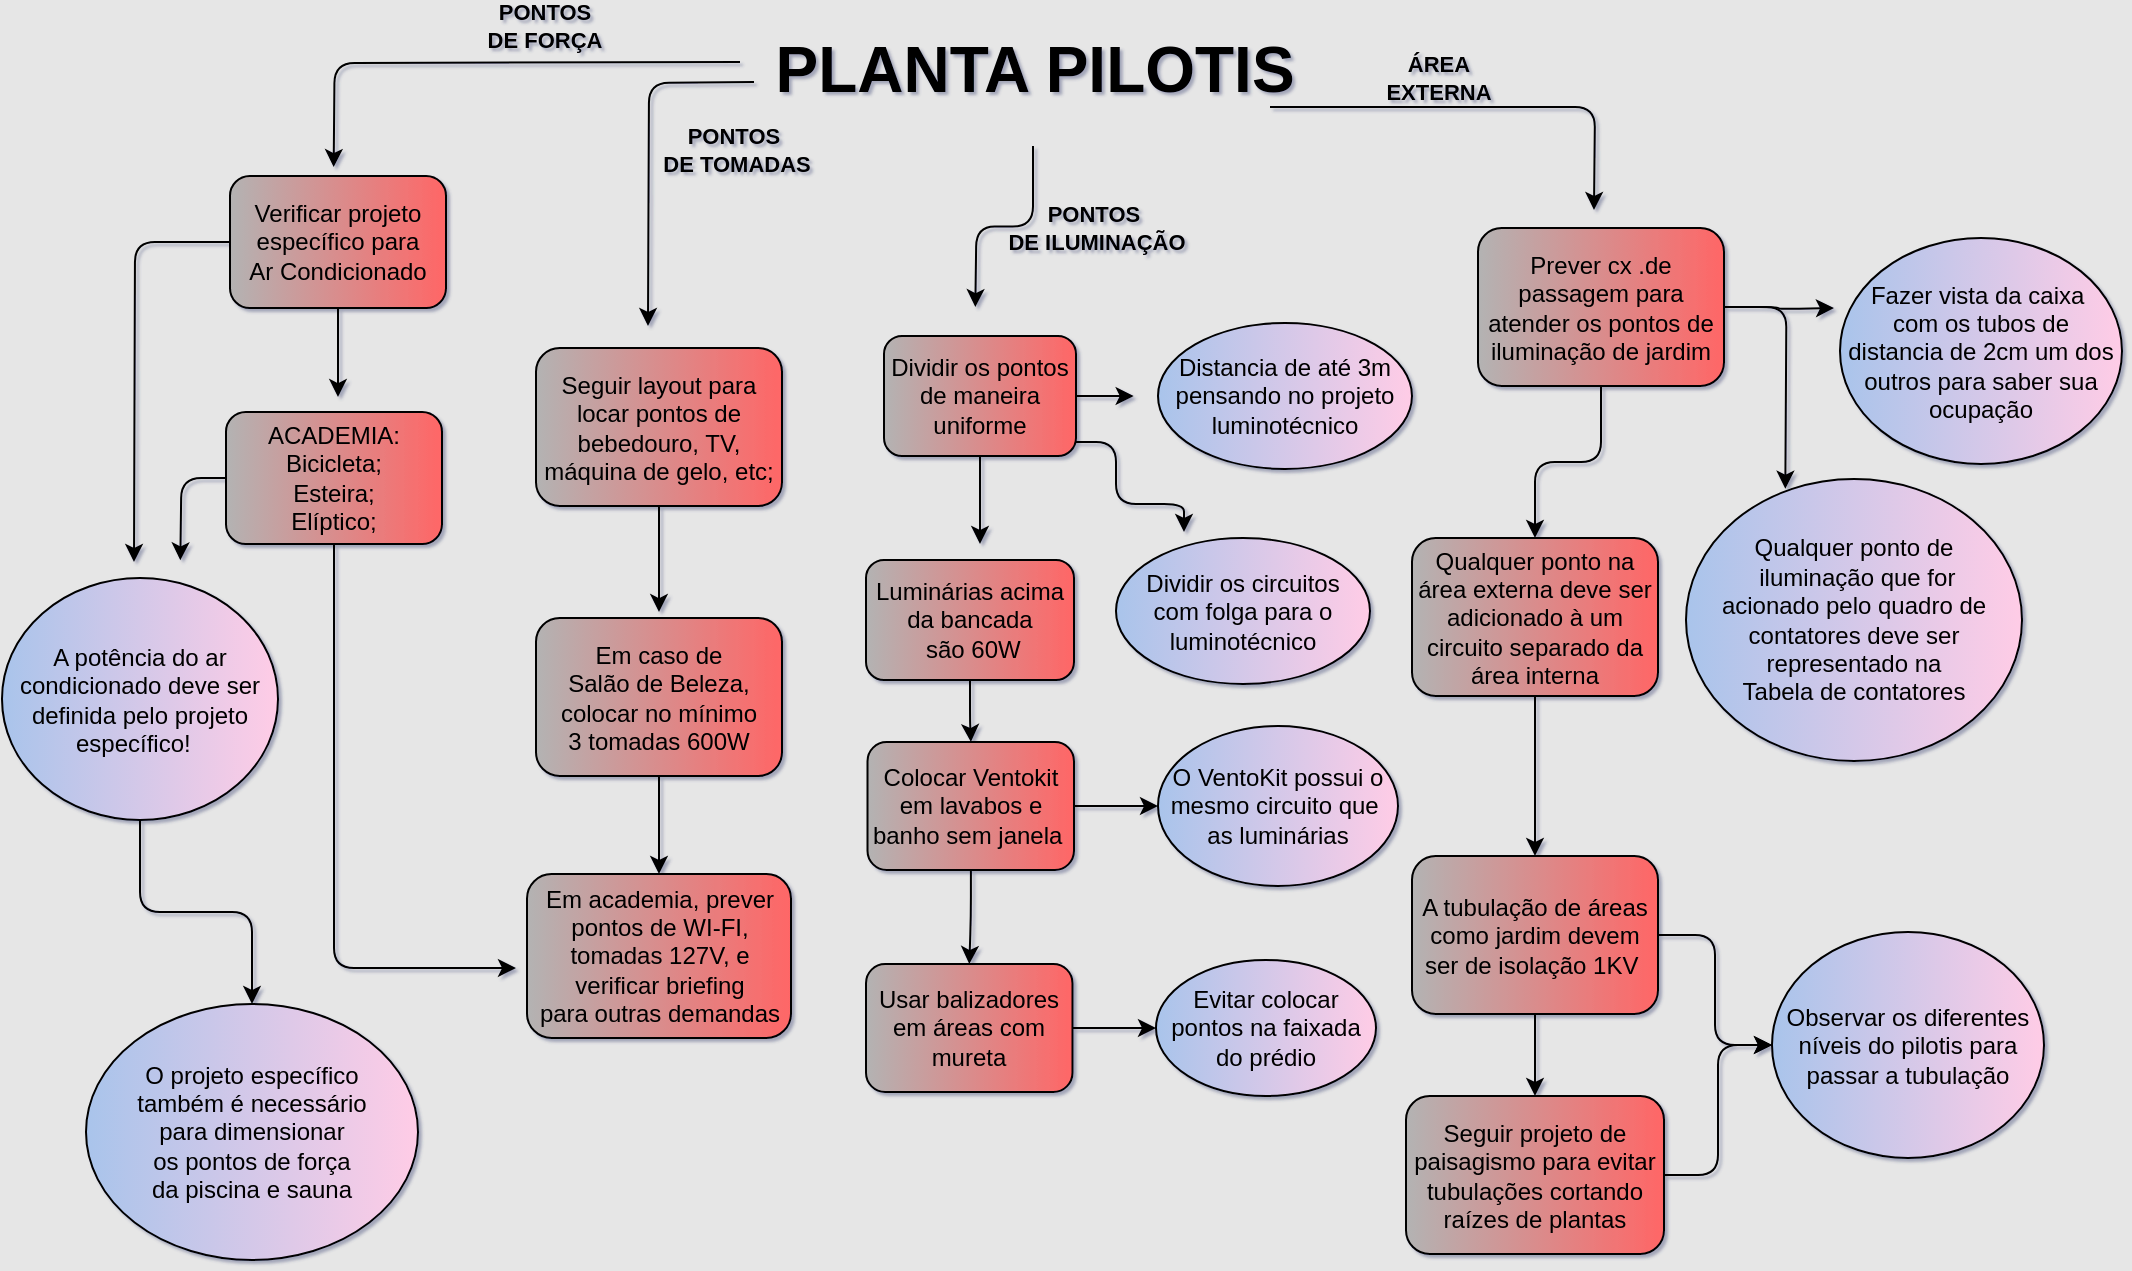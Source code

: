 <mxfile version="20.2.8" type="github">
  <diagram name="Page-1" id="8ce9d11a-91a2-4d17-14d8-a56ed91bf033">
    <mxGraphModel dx="1103" dy="542" grid="0" gridSize="10" guides="1" tooltips="1" connect="1" arrows="1" fold="1" page="1" pageScale="1" pageWidth="1100" pageHeight="850" background="#E6E6E6" math="0" shadow="1">
      <root>
        <mxCell id="0" />
        <mxCell id="1" parent="0" />
        <mxCell id="MHMpJZpw5D0zB8RGn0rr-78" style="edgeStyle=orthogonalEdgeStyle;rounded=1;orthogonalLoop=1;jettySize=auto;html=1;" edge="1" parent="1">
          <mxGeometry relative="1" as="geometry">
            <mxPoint x="193.836" y="98.505" as="targetPoint" />
            <mxPoint x="397" y="46" as="sourcePoint" />
          </mxGeometry>
        </mxCell>
        <mxCell id="MHMpJZpw5D0zB8RGn0rr-79" value="PONTOS&lt;br&gt;DE FORÇA" style="edgeLabel;html=1;align=center;verticalAlign=middle;resizable=0;points=[];labelBackgroundColor=none;fontStyle=1" vertex="1" connectable="0" parent="MHMpJZpw5D0zB8RGn0rr-78">
          <mxGeometry x="-0.433" y="2" relative="1" as="geometry">
            <mxPoint x="-26" y="-20" as="offset" />
          </mxGeometry>
        </mxCell>
        <mxCell id="MHMpJZpw5D0zB8RGn0rr-83" style="edgeStyle=orthogonalEdgeStyle;rounded=1;orthogonalLoop=1;jettySize=auto;html=1;strokeColor=#000000;" edge="1" parent="1">
          <mxGeometry relative="1" as="geometry">
            <mxPoint x="351" y="178" as="targetPoint" />
            <mxPoint x="404" y="56" as="sourcePoint" />
          </mxGeometry>
        </mxCell>
        <mxCell id="MHMpJZpw5D0zB8RGn0rr-85" value="PONTOS&amp;nbsp;&lt;br&gt;DE TOMADAS" style="edgeLabel;html=1;align=center;verticalAlign=middle;resizable=0;points=[];labelBackgroundColor=none;fontStyle=1" vertex="1" connectable="0" parent="MHMpJZpw5D0zB8RGn0rr-83">
          <mxGeometry x="0.121" y="2" relative="1" as="geometry">
            <mxPoint x="41" y="-12" as="offset" />
          </mxGeometry>
        </mxCell>
        <mxCell id="MHMpJZpw5D0zB8RGn0rr-119" style="edgeStyle=orthogonalEdgeStyle;rounded=1;orthogonalLoop=1;jettySize=auto;html=1;strokeColor=#000000;" edge="1" parent="1" source="vYmMZfeYy7RLyqo0MjJt-97">
          <mxGeometry relative="1" as="geometry">
            <mxPoint x="514.669" y="168.505" as="targetPoint" />
          </mxGeometry>
        </mxCell>
        <mxCell id="MHMpJZpw5D0zB8RGn0rr-122" style="edgeStyle=orthogonalEdgeStyle;rounded=1;orthogonalLoop=1;jettySize=auto;html=1;strokeColor=#000000;" edge="1" parent="1" source="vYmMZfeYy7RLyqo0MjJt-97">
          <mxGeometry relative="1" as="geometry">
            <mxPoint x="824" y="120" as="targetPoint" />
          </mxGeometry>
        </mxCell>
        <mxCell id="vYmMZfeYy7RLyqo0MjJt-97" value="PLANTA PILOTIS&lt;br&gt;&amp;nbsp;" style="text;strokeColor=none;fillColor=none;html=1;fontSize=32;fontStyle=1;verticalAlign=middle;align=center;labelBackgroundColor=none;labelBorderColor=none;strokeWidth=2;fontColor=#000000;" parent="1" vertex="1">
          <mxGeometry x="425" y="49" width="237" height="39" as="geometry" />
        </mxCell>
        <mxCell id="MHMpJZpw5D0zB8RGn0rr-82" style="edgeStyle=orthogonalEdgeStyle;rounded=1;orthogonalLoop=1;jettySize=auto;html=1;strokeColor=#000000;" edge="1" parent="1" source="MHMpJZpw5D0zB8RGn0rr-1">
          <mxGeometry relative="1" as="geometry">
            <mxPoint x="196" y="213.505" as="targetPoint" />
          </mxGeometry>
        </mxCell>
        <mxCell id="MHMpJZpw5D0zB8RGn0rr-139" style="edgeStyle=orthogonalEdgeStyle;rounded=1;orthogonalLoop=1;jettySize=auto;html=1;strokeColor=#000000;" edge="1" parent="1" source="MHMpJZpw5D0zB8RGn0rr-1">
          <mxGeometry relative="1" as="geometry">
            <mxPoint x="94" y="296" as="targetPoint" />
          </mxGeometry>
        </mxCell>
        <mxCell id="MHMpJZpw5D0zB8RGn0rr-1" value="Verificar projeto&lt;br&gt;específico para &lt;br&gt;Ar Condicionado" style="rounded=1;whiteSpace=wrap;html=1;gradientColor=#FF6666;fillColor=#B3B3B3;gradientDirection=east;" vertex="1" parent="1">
          <mxGeometry x="142" y="103" width="108" height="66" as="geometry" />
        </mxCell>
        <mxCell id="MHMpJZpw5D0zB8RGn0rr-92" style="edgeStyle=orthogonalEdgeStyle;rounded=1;orthogonalLoop=1;jettySize=auto;html=1;strokeColor=#000000;" edge="1" parent="1" source="MHMpJZpw5D0zB8RGn0rr-81">
          <mxGeometry relative="1" as="geometry">
            <mxPoint x="285" y="499" as="targetPoint" />
            <Array as="points">
              <mxPoint x="194" y="499" />
            </Array>
          </mxGeometry>
        </mxCell>
        <mxCell id="MHMpJZpw5D0zB8RGn0rr-142" style="edgeStyle=orthogonalEdgeStyle;rounded=1;orthogonalLoop=1;jettySize=auto;html=1;strokeColor=#000000;" edge="1" parent="1" source="MHMpJZpw5D0zB8RGn0rr-81">
          <mxGeometry relative="1" as="geometry">
            <mxPoint x="117.169" y="295.172" as="targetPoint" />
          </mxGeometry>
        </mxCell>
        <mxCell id="MHMpJZpw5D0zB8RGn0rr-81" value="ACADEMIA:&lt;br&gt;Bicicleta;&lt;br&gt;Esteira;&lt;br&gt;Elíptico;" style="rounded=1;whiteSpace=wrap;html=1;gradientColor=#FF6666;fillColor=#B3B3B3;gradientDirection=east;" vertex="1" parent="1">
          <mxGeometry x="140" y="221" width="108" height="66" as="geometry" />
        </mxCell>
        <mxCell id="MHMpJZpw5D0zB8RGn0rr-87" style="edgeStyle=orthogonalEdgeStyle;rounded=1;orthogonalLoop=1;jettySize=auto;html=1;strokeColor=#000000;" edge="1" parent="1" source="MHMpJZpw5D0zB8RGn0rr-84">
          <mxGeometry relative="1" as="geometry">
            <mxPoint x="356.5" y="321.005" as="targetPoint" />
          </mxGeometry>
        </mxCell>
        <mxCell id="MHMpJZpw5D0zB8RGn0rr-84" value="Seguir layout para&lt;br&gt;locar pontos de bebedouro, TV,&lt;br&gt;máquina de gelo, etc;" style="rounded=1;whiteSpace=wrap;html=1;gradientColor=#FF6666;fillColor=#B3B3B3;gradientDirection=east;" vertex="1" parent="1">
          <mxGeometry x="295" y="189" width="123" height="79" as="geometry" />
        </mxCell>
        <mxCell id="MHMpJZpw5D0zB8RGn0rr-91" value="" style="edgeStyle=orthogonalEdgeStyle;rounded=1;orthogonalLoop=1;jettySize=auto;html=1;strokeColor=#000000;" edge="1" parent="1" source="MHMpJZpw5D0zB8RGn0rr-86" target="MHMpJZpw5D0zB8RGn0rr-90">
          <mxGeometry relative="1" as="geometry" />
        </mxCell>
        <mxCell id="MHMpJZpw5D0zB8RGn0rr-86" value="Em caso de &lt;br&gt;Salão de Beleza, &lt;br&gt;colocar no mínimo &lt;br&gt;3 tomadas&amp;nbsp;600W" style="rounded=1;whiteSpace=wrap;html=1;gradientColor=#FF6666;fillColor=#B3B3B3;gradientDirection=east;" vertex="1" parent="1">
          <mxGeometry x="295" y="324" width="123" height="79" as="geometry" />
        </mxCell>
        <mxCell id="MHMpJZpw5D0zB8RGn0rr-90" value="Em academia, prever pontos de WI-FI, tomadas 127V, e verificar briefing &lt;br&gt;para outras demandas" style="rounded=1;whiteSpace=wrap;html=1;gradientColor=#FF6666;fillColor=#B3B3B3;gradientDirection=east;" vertex="1" parent="1">
          <mxGeometry x="290.5" y="452" width="132" height="82" as="geometry" />
        </mxCell>
        <mxCell id="MHMpJZpw5D0zB8RGn0rr-100" value="" style="edgeStyle=orthogonalEdgeStyle;rounded=1;orthogonalLoop=1;jettySize=auto;html=1;strokeColor=#000000;" edge="1" parent="1" source="MHMpJZpw5D0zB8RGn0rr-94">
          <mxGeometry relative="1" as="geometry">
            <mxPoint x="517" y="287" as="targetPoint" />
          </mxGeometry>
        </mxCell>
        <mxCell id="MHMpJZpw5D0zB8RGn0rr-120" style="edgeStyle=orthogonalEdgeStyle;rounded=1;orthogonalLoop=1;jettySize=auto;html=1;strokeColor=#000000;" edge="1" parent="1" source="MHMpJZpw5D0zB8RGn0rr-94">
          <mxGeometry relative="1" as="geometry">
            <mxPoint x="593.836" y="213" as="targetPoint" />
          </mxGeometry>
        </mxCell>
        <mxCell id="MHMpJZpw5D0zB8RGn0rr-135" style="edgeStyle=orthogonalEdgeStyle;rounded=1;orthogonalLoop=1;jettySize=auto;html=1;strokeColor=#000000;" edge="1" parent="1" source="MHMpJZpw5D0zB8RGn0rr-94">
          <mxGeometry relative="1" as="geometry">
            <mxPoint x="619" y="281" as="targetPoint" />
            <Array as="points">
              <mxPoint x="585" y="236" />
              <mxPoint x="585" y="267" />
              <mxPoint x="619" y="267" />
            </Array>
          </mxGeometry>
        </mxCell>
        <mxCell id="MHMpJZpw5D0zB8RGn0rr-94" value="Dividir os pontos de maneira uniforme" style="rounded=1;whiteSpace=wrap;html=1;gradientColor=#FF6666;fillColor=#B3B3B3;gradientDirection=east;" vertex="1" parent="1">
          <mxGeometry x="469" y="183" width="96" height="60" as="geometry" />
        </mxCell>
        <mxCell id="MHMpJZpw5D0zB8RGn0rr-95" value="PONTOS&amp;nbsp;&lt;br&gt;DE ILUMINAÇÃO" style="edgeLabel;html=1;align=center;verticalAlign=middle;resizable=0;points=[];labelBackgroundColor=none;fontStyle=1" vertex="1" connectable="0" parent="1">
          <mxGeometry x="575" y="129" as="geometry" />
        </mxCell>
        <mxCell id="MHMpJZpw5D0zB8RGn0rr-97" value="Distancia de até 3m pensando no projeto luminotécnico" style="ellipse;whiteSpace=wrap;html=1;fillColor=#A9C4EB;rounded=1;gradientColor=#FFCCE6;gradientDirection=east;" vertex="1" parent="1">
          <mxGeometry x="606" y="176.5" width="127" height="73" as="geometry" />
        </mxCell>
        <mxCell id="MHMpJZpw5D0zB8RGn0rr-103" value="" style="edgeStyle=orthogonalEdgeStyle;rounded=1;orthogonalLoop=1;jettySize=auto;html=1;strokeColor=#000000;" edge="1" parent="1" source="MHMpJZpw5D0zB8RGn0rr-101" target="MHMpJZpw5D0zB8RGn0rr-102">
          <mxGeometry relative="1" as="geometry" />
        </mxCell>
        <mxCell id="MHMpJZpw5D0zB8RGn0rr-101" value="Luminárias acima da bancada&lt;br&gt;&amp;nbsp;são 60W" style="rounded=1;whiteSpace=wrap;html=1;gradientColor=#FF6666;fillColor=#B3B3B3;gradientDirection=east;" vertex="1" parent="1">
          <mxGeometry x="460" y="295" width="104" height="60" as="geometry" />
        </mxCell>
        <mxCell id="MHMpJZpw5D0zB8RGn0rr-105" value="" style="edgeStyle=orthogonalEdgeStyle;rounded=1;orthogonalLoop=1;jettySize=auto;html=1;strokeColor=#000000;" edge="1" parent="1" source="MHMpJZpw5D0zB8RGn0rr-102" target="MHMpJZpw5D0zB8RGn0rr-104">
          <mxGeometry relative="1" as="geometry" />
        </mxCell>
        <mxCell id="MHMpJZpw5D0zB8RGn0rr-109" value="" style="edgeStyle=orthogonalEdgeStyle;rounded=1;orthogonalLoop=1;jettySize=auto;html=1;strokeColor=#000000;entryX=0;entryY=0.5;entryDx=0;entryDy=0;" edge="1" parent="1" source="MHMpJZpw5D0zB8RGn0rr-102" target="MHMpJZpw5D0zB8RGn0rr-110">
          <mxGeometry relative="1" as="geometry">
            <mxPoint x="643" y="371" as="targetPoint" />
          </mxGeometry>
        </mxCell>
        <mxCell id="MHMpJZpw5D0zB8RGn0rr-102" value="Colocar Ventokit em lavabos e banho sem janela&amp;nbsp;" style="rounded=1;whiteSpace=wrap;html=1;gradientColor=#FF6666;fillColor=#B3B3B3;gradientDirection=east;" vertex="1" parent="1">
          <mxGeometry x="460.75" y="386" width="103.25" height="64" as="geometry" />
        </mxCell>
        <mxCell id="MHMpJZpw5D0zB8RGn0rr-107" value="" style="edgeStyle=orthogonalEdgeStyle;rounded=1;orthogonalLoop=1;jettySize=auto;html=1;strokeColor=#000000;entryX=0;entryY=0.5;entryDx=0;entryDy=0;" edge="1" parent="1" source="MHMpJZpw5D0zB8RGn0rr-104" target="MHMpJZpw5D0zB8RGn0rr-108">
          <mxGeometry relative="1" as="geometry">
            <mxPoint x="640.005" y="480" as="targetPoint" />
          </mxGeometry>
        </mxCell>
        <mxCell id="MHMpJZpw5D0zB8RGn0rr-104" value="Usar balizadores em áreas com mureta" style="rounded=1;whiteSpace=wrap;html=1;gradientColor=#FF6666;fillColor=#B3B3B3;gradientDirection=east;" vertex="1" parent="1">
          <mxGeometry x="460" y="497" width="103.25" height="64" as="geometry" />
        </mxCell>
        <mxCell id="MHMpJZpw5D0zB8RGn0rr-108" value="Evitar colocar pontos na faixada do prédio" style="ellipse;whiteSpace=wrap;html=1;fillColor=#A9C4EB;rounded=1;gradientColor=#FFCCE6;gradientDirection=east;" vertex="1" parent="1">
          <mxGeometry x="605" y="495" width="110" height="68" as="geometry" />
        </mxCell>
        <mxCell id="MHMpJZpw5D0zB8RGn0rr-110" value="O VentoKit possui o mesmo circuito que&amp;nbsp;&lt;br&gt;as luminárias" style="ellipse;whiteSpace=wrap;html=1;fillColor=#A9C4EB;rounded=1;gradientColor=#FFCCE6;gradientDirection=east;" vertex="1" parent="1">
          <mxGeometry x="606" y="378" width="120" height="80" as="geometry" />
        </mxCell>
        <mxCell id="MHMpJZpw5D0zB8RGn0rr-124" value="" style="edgeStyle=orthogonalEdgeStyle;rounded=1;orthogonalLoop=1;jettySize=auto;html=1;strokeColor=#000000;" edge="1" parent="1" source="MHMpJZpw5D0zB8RGn0rr-112" target="MHMpJZpw5D0zB8RGn0rr-123">
          <mxGeometry relative="1" as="geometry" />
        </mxCell>
        <mxCell id="MHMpJZpw5D0zB8RGn0rr-133" style="edgeStyle=orthogonalEdgeStyle;rounded=1;orthogonalLoop=1;jettySize=auto;html=1;strokeColor=#000000;" edge="1" parent="1" source="MHMpJZpw5D0zB8RGn0rr-112">
          <mxGeometry relative="1" as="geometry">
            <mxPoint x="944" y="169" as="targetPoint" />
          </mxGeometry>
        </mxCell>
        <mxCell id="MHMpJZpw5D0zB8RGn0rr-148" style="edgeStyle=orthogonalEdgeStyle;rounded=1;orthogonalLoop=1;jettySize=auto;html=1;strokeColor=#000000;" edge="1" parent="1" source="MHMpJZpw5D0zB8RGn0rr-112">
          <mxGeometry relative="1" as="geometry">
            <mxPoint x="919.669" y="259.339" as="targetPoint" />
          </mxGeometry>
        </mxCell>
        <mxCell id="MHMpJZpw5D0zB8RGn0rr-112" value="Prever cx .de passagem para atender os pontos de iluminação de jardim" style="rounded=1;whiteSpace=wrap;html=1;gradientColor=#FF6666;fillColor=#B3B3B3;gradientDirection=east;" vertex="1" parent="1">
          <mxGeometry x="766" y="129" width="123" height="79" as="geometry" />
        </mxCell>
        <mxCell id="MHMpJZpw5D0zB8RGn0rr-113" value="ÁREA &lt;br&gt;EXTERNA" style="edgeLabel;html=1;align=center;verticalAlign=middle;resizable=0;points=[];labelBackgroundColor=none;fontStyle=1" vertex="1" connectable="0" parent="1">
          <mxGeometry x="746" y="40" as="geometry">
            <mxPoint y="14" as="offset" />
          </mxGeometry>
        </mxCell>
        <mxCell id="MHMpJZpw5D0zB8RGn0rr-115" value="Fazer vista da caixa&amp;nbsp;&lt;br&gt;com os tubos de &lt;br&gt;distancia de 2cm um dos outros para saber sua ocupação" style="ellipse;whiteSpace=wrap;html=1;fillColor=#A9C4EB;rounded=1;gradientColor=#FFCCE6;gradientDirection=east;" vertex="1" parent="1">
          <mxGeometry x="947" y="134" width="141" height="113" as="geometry" />
        </mxCell>
        <mxCell id="MHMpJZpw5D0zB8RGn0rr-132" value="" style="edgeStyle=orthogonalEdgeStyle;rounded=1;orthogonalLoop=1;jettySize=auto;html=1;strokeColor=#000000;" edge="1" parent="1" source="MHMpJZpw5D0zB8RGn0rr-123" target="MHMpJZpw5D0zB8RGn0rr-131">
          <mxGeometry relative="1" as="geometry" />
        </mxCell>
        <mxCell id="MHMpJZpw5D0zB8RGn0rr-123" value="Qualquer ponto na área externa deve ser adicionado à um circuito separado da área interna" style="rounded=1;whiteSpace=wrap;html=1;gradientColor=#FF6666;fillColor=#B3B3B3;gradientDirection=east;" vertex="1" parent="1">
          <mxGeometry x="733" y="284" width="123" height="79" as="geometry" />
        </mxCell>
        <mxCell id="MHMpJZpw5D0zB8RGn0rr-128" value="Qualquer ponto de&lt;br&gt;&amp;nbsp;iluminação que for&lt;br&gt;acionado pelo quadro de contatores deve ser representado na &lt;br&gt;Tabela de contatores" style="ellipse;whiteSpace=wrap;html=1;fillColor=#A9C4EB;rounded=1;gradientColor=#FFCCE6;gradientDirection=east;" vertex="1" parent="1">
          <mxGeometry x="870" y="254.5" width="168" height="141" as="geometry" />
        </mxCell>
        <mxCell id="MHMpJZpw5D0zB8RGn0rr-145" value="" style="edgeStyle=orthogonalEdgeStyle;rounded=1;orthogonalLoop=1;jettySize=auto;html=1;strokeColor=#000000;" edge="1" parent="1" source="MHMpJZpw5D0zB8RGn0rr-131" target="MHMpJZpw5D0zB8RGn0rr-144">
          <mxGeometry relative="1" as="geometry" />
        </mxCell>
        <mxCell id="MHMpJZpw5D0zB8RGn0rr-150" style="edgeStyle=orthogonalEdgeStyle;rounded=1;orthogonalLoop=1;jettySize=auto;html=1;strokeColor=#000000;" edge="1" parent="1" source="MHMpJZpw5D0zB8RGn0rr-131" target="MHMpJZpw5D0zB8RGn0rr-149">
          <mxGeometry relative="1" as="geometry" />
        </mxCell>
        <mxCell id="MHMpJZpw5D0zB8RGn0rr-131" value="A tubulação de áreas como jardim devem ser de isolação 1KV&amp;nbsp;" style="rounded=1;whiteSpace=wrap;html=1;gradientColor=#FF6666;fillColor=#B3B3B3;gradientDirection=east;" vertex="1" parent="1">
          <mxGeometry x="733" y="443" width="123" height="79" as="geometry" />
        </mxCell>
        <mxCell id="MHMpJZpw5D0zB8RGn0rr-136" value="Dividir os circuitos&lt;br&gt;com folga para o luminotécnico" style="ellipse;whiteSpace=wrap;html=1;fillColor=#A9C4EB;rounded=1;gradientColor=#FFCCE6;gradientDirection=east;" vertex="1" parent="1">
          <mxGeometry x="585" y="284" width="127" height="73" as="geometry" />
        </mxCell>
        <mxCell id="MHMpJZpw5D0zB8RGn0rr-147" value="" style="edgeStyle=orthogonalEdgeStyle;rounded=1;orthogonalLoop=1;jettySize=auto;html=1;strokeColor=#000000;" edge="1" parent="1" source="MHMpJZpw5D0zB8RGn0rr-137" target="MHMpJZpw5D0zB8RGn0rr-146">
          <mxGeometry relative="1" as="geometry" />
        </mxCell>
        <mxCell id="MHMpJZpw5D0zB8RGn0rr-137" value="A potência do ar condicionado deve ser definida pelo projeto específico!&amp;nbsp;&amp;nbsp;" style="ellipse;whiteSpace=wrap;html=1;fillColor=#A9C4EB;rounded=1;gradientColor=#FFCCE6;gradientDirection=east;" vertex="1" parent="1">
          <mxGeometry x="28" y="304" width="138" height="121" as="geometry" />
        </mxCell>
        <mxCell id="MHMpJZpw5D0zB8RGn0rr-151" style="edgeStyle=orthogonalEdgeStyle;rounded=1;orthogonalLoop=1;jettySize=auto;html=1;entryX=0;entryY=0.5;entryDx=0;entryDy=0;strokeColor=#000000;" edge="1" parent="1" source="MHMpJZpw5D0zB8RGn0rr-144" target="MHMpJZpw5D0zB8RGn0rr-149">
          <mxGeometry relative="1" as="geometry" />
        </mxCell>
        <mxCell id="MHMpJZpw5D0zB8RGn0rr-144" value="Seguir projeto de paisagismo para evitar&lt;br&gt;tubulações cortando raízes de plantas" style="rounded=1;whiteSpace=wrap;html=1;gradientColor=#FF6666;fillColor=#B3B3B3;gradientDirection=east;" vertex="1" parent="1">
          <mxGeometry x="730" y="563" width="129" height="79" as="geometry" />
        </mxCell>
        <mxCell id="MHMpJZpw5D0zB8RGn0rr-146" value="O projeto específico &lt;br&gt;também é necessário &lt;br&gt;para dimensionar &lt;br&gt;os pontos de força&lt;br&gt;&amp;nbsp;da piscina e sauna&amp;nbsp;" style="ellipse;whiteSpace=wrap;html=1;fillColor=#A9C4EB;rounded=1;gradientColor=#FFCCE6;gradientDirection=east;" vertex="1" parent="1">
          <mxGeometry x="70" y="517" width="166" height="128" as="geometry" />
        </mxCell>
        <mxCell id="MHMpJZpw5D0zB8RGn0rr-149" value="Observar os diferentes níveis do pilotis para passar a tubulação" style="ellipse;whiteSpace=wrap;html=1;fillColor=#A9C4EB;rounded=1;gradientColor=#FFCCE6;gradientDirection=east;" vertex="1" parent="1">
          <mxGeometry x="913" y="481" width="136" height="113" as="geometry" />
        </mxCell>
      </root>
    </mxGraphModel>
  </diagram>
</mxfile>
